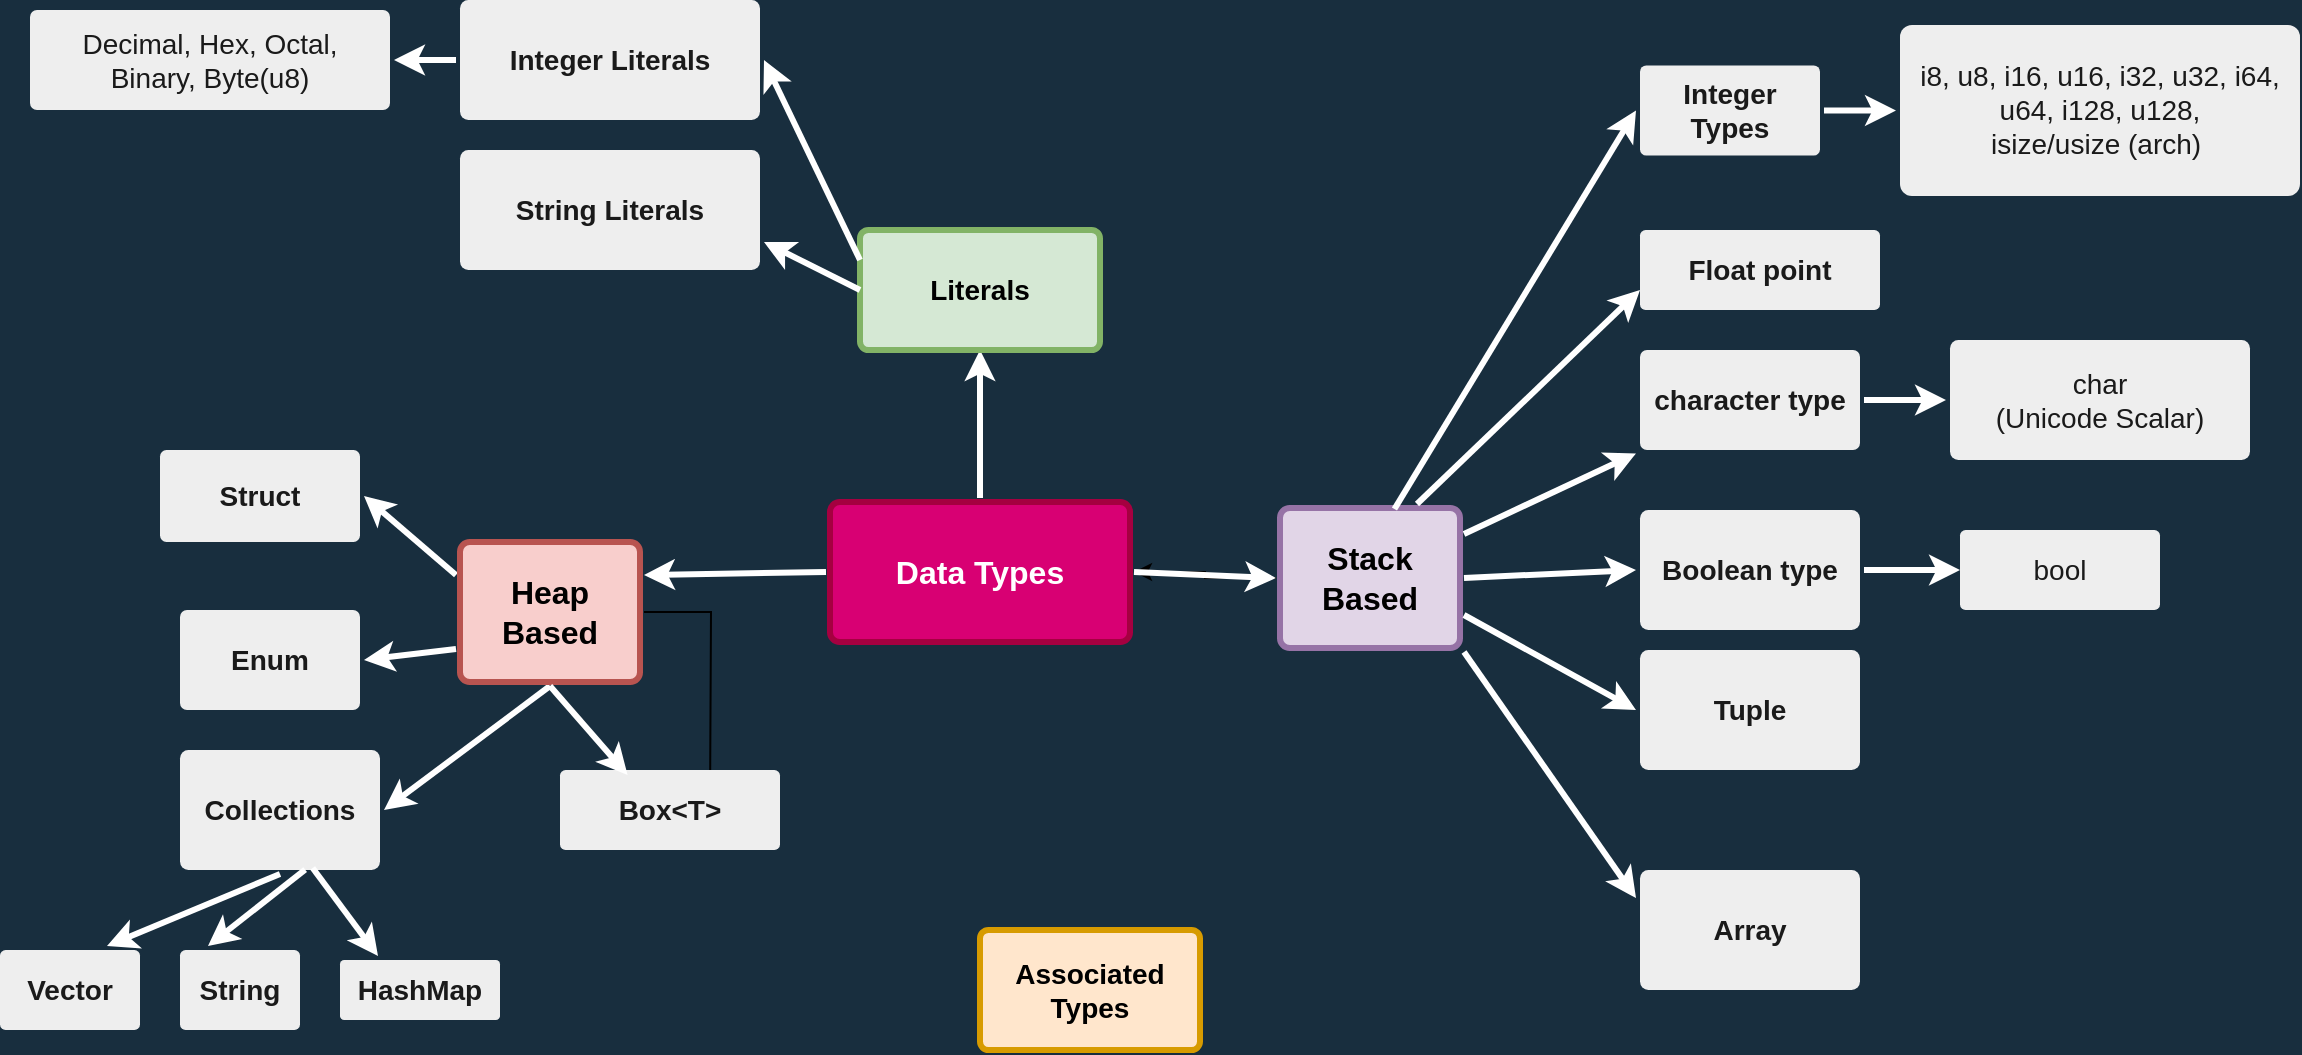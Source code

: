 <mxfile version="18.0.2" type="github" pages="3">
  <diagram id="6a731a19-8d31-9384-78a2-239565b7b9f0" name="Data Types">
    <mxGraphModel dx="2254" dy="867" grid="1" gridSize="10" guides="1" tooltips="1" connect="1" arrows="1" fold="1" page="1" pageScale="1" pageWidth="1169" pageHeight="827" background="#182E3E" math="0" shadow="0">
      <root>
        <mxCell id="0" />
        <mxCell id="1" parent="0" />
        <mxCell id="1745" value="" style="edgeStyle=none;rounded=0;jumpStyle=none;html=1;shadow=0;labelBackgroundColor=none;startArrow=none;startFill=0;endArrow=classic;endFill=1;jettySize=auto;orthogonalLoop=1;strokeColor=#FFFFFF;strokeWidth=3;fontFamily=Helvetica;fontSize=16;fontColor=#FFFFFF;spacing=5;entryX=0.5;entryY=1;entryDx=0;entryDy=0;exitX=0.5;exitY=0;exitDx=0;exitDy=0;" parent="1" source="okhfJl9OX1iFim1guN5M-1782" target="vkfFFPnfiH4pFg2F-WjV-1800" edge="1">
          <mxGeometry relative="1" as="geometry" />
        </mxCell>
        <mxCell id="1746" value="" style="edgeStyle=none;rounded=0;jumpStyle=none;html=1;shadow=0;labelBackgroundColor=none;startArrow=none;startFill=0;endArrow=classic;endFill=1;jettySize=auto;orthogonalLoop=1;strokeColor=#FFFFFF;strokeWidth=3;fontFamily=Helvetica;fontSize=16;fontColor=#FFFFFF;spacing=5;" parent="1" source="1749" target="1771" edge="1">
          <mxGeometry relative="1" as="geometry" />
        </mxCell>
        <mxCell id="1747" value="" style="edgeStyle=none;rounded=0;jumpStyle=none;html=1;shadow=0;labelBackgroundColor=none;startArrow=none;startFill=0;endArrow=classic;endFill=1;jettySize=auto;orthogonalLoop=1;strokeColor=#FFFFFF;strokeWidth=3;fontFamily=Helvetica;fontSize=16;fontColor=#FFFFFF;spacing=5;exitX=0.5;exitY=1;exitDx=0;exitDy=0;entryX=1;entryY=0.5;entryDx=0;entryDy=0;" parent="1" source="vkfFFPnfiH4pFg2F-WjV-1829" target="XyE9RWQcYdVXmviaRxbQ-1779" edge="1">
          <mxGeometry relative="1" as="geometry">
            <mxPoint x="570" y="464.5" as="targetPoint" />
          </mxGeometry>
        </mxCell>
        <mxCell id="1748" value="" style="edgeStyle=none;rounded=0;jumpStyle=none;html=1;shadow=0;labelBackgroundColor=none;startArrow=none;startFill=0;endArrow=classic;endFill=1;jettySize=auto;orthogonalLoop=1;strokeColor=#FFFFFF;strokeWidth=3;fontFamily=Helvetica;fontSize=16;fontColor=#FFFFFF;spacing=5;entryX=1;entryY=0.5;entryDx=0;entryDy=0;exitX=0;exitY=0.25;exitDx=0;exitDy=0;" parent="1" source="vkfFFPnfiH4pFg2F-WjV-1829" target="vkfFFPnfiH4pFg2F-WjV-1825" edge="1">
          <mxGeometry relative="1" as="geometry">
            <mxPoint x="460" y="396" as="sourcePoint" />
            <mxPoint x="367" y="311.5" as="targetPoint" />
          </mxGeometry>
        </mxCell>
        <mxCell id="okhfJl9OX1iFim1guN5M-1783" value="" style="edgeStyle=orthogonalEdgeStyle;rounded=0;orthogonalLoop=1;jettySize=auto;html=1;" parent="1" source="1749" target="okhfJl9OX1iFim1guN5M-1782" edge="1">
          <mxGeometry relative="1" as="geometry" />
        </mxCell>
        <mxCell id="1749" value="Stack Based" style="rounded=1;whiteSpace=wrap;html=1;shadow=0;labelBackgroundColor=none;strokeColor=#9673a6;strokeWidth=3;fillColor=#e1d5e7;fontFamily=Helvetica;fontSize=16;align=center;fontStyle=1;spacing=5;arcSize=7;perimeterSpacing=2;" parent="1" vertex="1">
          <mxGeometry x="650" y="349" width="90" height="70" as="geometry" />
        </mxCell>
        <mxCell id="1764" value="Integer Literals" style="rounded=1;whiteSpace=wrap;html=1;shadow=0;labelBackgroundColor=none;strokeColor=none;strokeWidth=3;fillColor=#EEEEEE;fontFamily=Helvetica;fontSize=14;fontColor=#1A1A1A;align=center;spacing=5;fontStyle=1;arcSize=7;perimeterSpacing=2;" parent="1" vertex="1">
          <mxGeometry x="240" y="95" width="150" height="60" as="geometry" />
        </mxCell>
        <mxCell id="1769" value="Decimal, Hex, Octal, Binary, Byte(u8)" style="rounded=1;whiteSpace=wrap;html=1;shadow=0;labelBackgroundColor=none;strokeColor=none;strokeWidth=3;fillColor=#EEEEEE;fontFamily=Helvetica;fontSize=14;fontColor=#1A1A1A;align=center;spacing=5;arcSize=7;perimeterSpacing=2;" parent="1" vertex="1">
          <mxGeometry x="25" y="100" width="180" height="50" as="geometry" />
        </mxCell>
        <mxCell id="1771" value="character type" style="rounded=1;whiteSpace=wrap;html=1;shadow=0;labelBackgroundColor=none;strokeColor=none;strokeWidth=3;fillColor=#EEEEEE;fontFamily=Helvetica;fontSize=14;fontColor=#1A1A1A;align=center;spacing=5;fontStyle=1;arcSize=7;perimeterSpacing=2;" parent="1" vertex="1">
          <mxGeometry x="830" y="270" width="110" height="50" as="geometry" />
        </mxCell>
        <mxCell id="1778" value="char&lt;br&gt;(Unicode Scalar)" style="rounded=1;whiteSpace=wrap;html=1;shadow=0;labelBackgroundColor=none;strokeColor=none;strokeWidth=3;fillColor=#EEEEEE;fontFamily=Helvetica;fontSize=14;fontColor=#1A1A1A;align=center;spacing=5;fontStyle=0;arcSize=7;perimeterSpacing=2;" parent="1" vertex="1">
          <mxGeometry x="985" y="265" width="150" height="60" as="geometry" />
        </mxCell>
        <mxCell id="1779" value="" style="edgeStyle=none;rounded=1;jumpStyle=none;html=1;shadow=0;labelBackgroundColor=none;startArrow=none;startFill=0;jettySize=auto;orthogonalLoop=1;strokeColor=#FFFFFF;strokeWidth=3;fontFamily=Helvetica;fontSize=14;fontColor=#FFFFFF;spacing=5;fontStyle=1;" parent="1" source="1771" target="1778" edge="1">
          <mxGeometry relative="1" as="geometry" />
        </mxCell>
        <mxCell id="vkfFFPnfiH4pFg2F-WjV-1800" value="Literals" style="whiteSpace=wrap;html=1;fontSize=14;fillColor=#d5e8d4;strokeColor=#82b366;rounded=1;shadow=0;labelBackgroundColor=none;strokeWidth=3;spacing=5;fontStyle=1;arcSize=7;" parent="1" vertex="1">
          <mxGeometry x="440" y="210" width="120" height="60" as="geometry" />
        </mxCell>
        <mxCell id="vkfFFPnfiH4pFg2F-WjV-1802" value="" style="edgeStyle=none;rounded=0;jumpStyle=none;html=1;shadow=0;labelBackgroundColor=none;startArrow=none;startFill=0;endArrow=classic;endFill=1;jettySize=auto;orthogonalLoop=1;strokeColor=#FFFFFF;strokeWidth=3;fontFamily=Helvetica;fontSize=14;fontColor=#FFFFFF;spacing=5;entryX=1;entryY=0.5;entryDx=0;entryDy=0;exitX=0;exitY=0.25;exitDx=0;exitDy=0;" parent="1" source="vkfFFPnfiH4pFg2F-WjV-1800" target="1764" edge="1">
          <mxGeometry relative="1" as="geometry">
            <mxPoint x="657" y="224.5" as="sourcePoint" />
            <mxPoint x="728" y="219.75" as="targetPoint" />
          </mxGeometry>
        </mxCell>
        <mxCell id="vkfFFPnfiH4pFg2F-WjV-1803" value="" style="edgeStyle=none;rounded=0;jumpStyle=none;html=1;shadow=0;labelBackgroundColor=none;startArrow=none;startFill=0;endArrow=classic;endFill=1;jettySize=auto;orthogonalLoop=1;strokeColor=#FFFFFF;strokeWidth=3;fontFamily=Helvetica;fontSize=14;fontColor=#FFFFFF;spacing=5;exitX=0.63;exitY=0.034;exitDx=0;exitDy=0;entryX=0;entryY=0.5;entryDx=0;entryDy=0;exitPerimeter=0;" parent="1" source="1749" target="vkfFFPnfiH4pFg2F-WjV-1805" edge="1">
          <mxGeometry relative="1" as="geometry">
            <mxPoint x="670" y="300" as="sourcePoint" />
            <mxPoint x="740" y="242" as="targetPoint" />
          </mxGeometry>
        </mxCell>
        <mxCell id="vkfFFPnfiH4pFg2F-WjV-1809" value="" style="rounded=0;orthogonalLoop=1;jettySize=auto;html=1;strokeWidth=3;labelBackgroundColor=#182E3E;strokeColor=#FFFFFF;fontColor=#FFFFFF;" parent="1" source="vkfFFPnfiH4pFg2F-WjV-1805" target="vkfFFPnfiH4pFg2F-WjV-1808" edge="1">
          <mxGeometry relative="1" as="geometry" />
        </mxCell>
        <mxCell id="vkfFFPnfiH4pFg2F-WjV-1805" value="Integer Types" style="rounded=1;whiteSpace=wrap;html=1;shadow=0;labelBackgroundColor=none;strokeColor=none;strokeWidth=3;fillColor=#EEEEEE;fontFamily=Helvetica;fontSize=14;fontColor=#1A1A1A;align=center;spacing=5;fontStyle=1;arcSize=7;perimeterSpacing=2;" parent="1" vertex="1">
          <mxGeometry x="830" y="127.75" width="90" height="45" as="geometry" />
        </mxCell>
        <mxCell id="vkfFFPnfiH4pFg2F-WjV-1808" value="&lt;span style=&quot;font-weight: normal;&quot;&gt;i8, u8, i16, u16, i32, u32, i64, u64, i128, u128, &lt;br&gt;isize/usize (arch)&amp;nbsp;&lt;/span&gt;" style="rounded=1;whiteSpace=wrap;html=1;shadow=0;labelBackgroundColor=none;strokeColor=none;strokeWidth=3;fillColor=#EEEEEE;fontFamily=Helvetica;fontSize=14;fontColor=#1A1A1A;align=center;spacing=5;fontStyle=1;arcSize=7;perimeterSpacing=2;" parent="1" vertex="1">
          <mxGeometry x="960" y="107.5" width="200" height="85.5" as="geometry" />
        </mxCell>
        <mxCell id="vkfFFPnfiH4pFg2F-WjV-1814" value="Boolean type" style="rounded=1;whiteSpace=wrap;html=1;shadow=0;labelBackgroundColor=none;strokeColor=none;strokeWidth=3;fillColor=#EEEEEE;fontFamily=Helvetica;fontSize=14;fontColor=#1A1A1A;align=center;spacing=5;fontStyle=1;arcSize=7;perimeterSpacing=2;" parent="1" vertex="1">
          <mxGeometry x="830" y="350" width="110" height="60" as="geometry" />
        </mxCell>
        <mxCell id="vkfFFPnfiH4pFg2F-WjV-1815" value="&lt;span style=&quot;font-weight: normal;&quot;&gt;bool&lt;/span&gt;" style="whiteSpace=wrap;html=1;fontSize=14;fillColor=#EEEEEE;strokeColor=none;fontColor=#1A1A1A;rounded=1;shadow=0;labelBackgroundColor=none;strokeWidth=3;spacing=5;fontStyle=1;arcSize=7;" parent="1" vertex="1">
          <mxGeometry x="990" y="360" width="100" height="40" as="geometry" />
        </mxCell>
        <mxCell id="vkfFFPnfiH4pFg2F-WjV-1817" value="" style="edgeStyle=none;rounded=0;jumpStyle=none;html=1;shadow=0;labelBackgroundColor=none;startArrow=none;startFill=0;endArrow=classic;endFill=1;jettySize=auto;orthogonalLoop=1;strokeColor=#FFFFFF;strokeWidth=3;fontFamily=Helvetica;fontSize=16;fontColor=#FFFFFF;spacing=5;entryX=0;entryY=0.75;entryDx=0;entryDy=0;exitX=0.75;exitY=0;exitDx=0;exitDy=0;" parent="1" source="1749" target="vkfFFPnfiH4pFg2F-WjV-1818" edge="1">
          <mxGeometry relative="1" as="geometry">
            <mxPoint x="736.667" y="378.5" as="sourcePoint" />
          </mxGeometry>
        </mxCell>
        <mxCell id="vkfFFPnfiH4pFg2F-WjV-1818" value="Float point" style="whiteSpace=wrap;html=1;fontSize=14;fillColor=#EEEEEE;strokeColor=none;fontColor=#1A1A1A;rounded=1;shadow=0;labelBackgroundColor=none;strokeWidth=3;spacing=5;fontStyle=1;arcSize=7;" parent="1" vertex="1">
          <mxGeometry x="830" y="210" width="120" height="40" as="geometry" />
        </mxCell>
        <mxCell id="vkfFFPnfiH4pFg2F-WjV-1819" value="Tuple" style="rounded=1;whiteSpace=wrap;html=1;shadow=0;labelBackgroundColor=none;strokeColor=none;strokeWidth=3;fillColor=#EEEEEE;fontFamily=Helvetica;fontSize=14;fontColor=#1A1A1A;align=center;spacing=5;fontStyle=1;arcSize=7;perimeterSpacing=2;" parent="1" vertex="1">
          <mxGeometry x="830" y="420" width="110" height="60" as="geometry" />
        </mxCell>
        <mxCell id="vkfFFPnfiH4pFg2F-WjV-1822" value="Array" style="rounded=1;whiteSpace=wrap;html=1;shadow=0;labelBackgroundColor=none;strokeColor=none;strokeWidth=3;fillColor=#EEEEEE;fontFamily=Helvetica;fontSize=14;fontColor=#1A1A1A;align=center;spacing=5;fontStyle=1;arcSize=7;perimeterSpacing=2;" parent="1" vertex="1">
          <mxGeometry x="830" y="530" width="110" height="60" as="geometry" />
        </mxCell>
        <mxCell id="vkfFFPnfiH4pFg2F-WjV-1823" value="" style="edgeStyle=none;rounded=0;jumpStyle=none;html=1;shadow=0;labelBackgroundColor=none;startArrow=none;startFill=0;endArrow=classic;endFill=1;jettySize=auto;orthogonalLoop=1;strokeColor=#FFFFFF;strokeWidth=3;fontFamily=Helvetica;fontSize=16;fontColor=#FFFFFF;spacing=5;exitX=1;exitY=1;exitDx=0;exitDy=0;entryX=0;entryY=0.25;entryDx=0;entryDy=0;" parent="1" source="1749" target="vkfFFPnfiH4pFg2F-WjV-1822" edge="1">
          <mxGeometry relative="1" as="geometry">
            <mxPoint x="720" y="601.761" as="sourcePoint" />
          </mxGeometry>
        </mxCell>
        <mxCell id="vkfFFPnfiH4pFg2F-WjV-1824" value="String" style="rounded=1;whiteSpace=wrap;html=1;shadow=0;labelBackgroundColor=none;strokeColor=none;strokeWidth=3;fillColor=#EEEEEE;fontFamily=Helvetica;fontSize=14;fontColor=#1A1A1A;align=center;spacing=5;fontStyle=1;arcSize=7;perimeterSpacing=2;" parent="1" vertex="1">
          <mxGeometry x="100" y="570" width="60" height="40" as="geometry" />
        </mxCell>
        <mxCell id="vkfFFPnfiH4pFg2F-WjV-1825" value="Struct" style="rounded=1;whiteSpace=wrap;html=1;shadow=0;labelBackgroundColor=none;strokeColor=none;strokeWidth=3;fillColor=#EEEEEE;fontFamily=Helvetica;fontSize=14;fontColor=#1A1A1A;align=center;spacing=5;fontStyle=1;arcSize=7;perimeterSpacing=2;" parent="1" vertex="1">
          <mxGeometry x="90" y="320" width="100" height="46" as="geometry" />
        </mxCell>
        <mxCell id="vkfFFPnfiH4pFg2F-WjV-1826" value="Enum" style="rounded=1;whiteSpace=wrap;html=1;shadow=0;labelBackgroundColor=none;strokeColor=none;strokeWidth=3;fillColor=#EEEEEE;fontFamily=Helvetica;fontSize=14;fontColor=#1A1A1A;align=center;spacing=5;fontStyle=1;arcSize=7;perimeterSpacing=2;" parent="1" vertex="1">
          <mxGeometry x="100" y="400" width="90" height="50" as="geometry" />
        </mxCell>
        <mxCell id="vkfFFPnfiH4pFg2F-WjV-1828" value="Vector" style="rounded=1;whiteSpace=wrap;html=1;shadow=0;labelBackgroundColor=none;strokeColor=none;strokeWidth=3;fillColor=#EEEEEE;fontFamily=Helvetica;fontSize=14;fontColor=#1A1A1A;align=center;spacing=5;fontStyle=1;arcSize=7;perimeterSpacing=2;" parent="1" vertex="1">
          <mxGeometry x="10" y="570" width="70" height="40" as="geometry" />
        </mxCell>
        <mxCell id="XyE9RWQcYdVXmviaRxbQ-1785" value="" style="edgeStyle=orthogonalEdgeStyle;rounded=0;orthogonalLoop=1;jettySize=auto;html=1;" edge="1" parent="1" source="vkfFFPnfiH4pFg2F-WjV-1829">
          <mxGeometry relative="1" as="geometry">
            <mxPoint x="365" y="500" as="targetPoint" />
          </mxGeometry>
        </mxCell>
        <mxCell id="vkfFFPnfiH4pFg2F-WjV-1829" value="Heap Based" style="rounded=1;whiteSpace=wrap;html=1;shadow=0;labelBackgroundColor=none;strokeColor=#b85450;strokeWidth=3;fillColor=#f8cecc;fontFamily=Helvetica;fontSize=16;align=center;fontStyle=1;spacing=5;arcSize=7;perimeterSpacing=2;" parent="1" vertex="1">
          <mxGeometry x="240" y="366" width="90" height="70" as="geometry" />
        </mxCell>
        <mxCell id="vkfFFPnfiH4pFg2F-WjV-1831" value="" style="edgeStyle=none;rounded=0;jumpStyle=none;html=1;shadow=0;labelBackgroundColor=none;startArrow=none;startFill=0;endArrow=classic;endFill=1;jettySize=auto;orthogonalLoop=1;strokeColor=#FFFFFF;strokeWidth=3;fontFamily=Helvetica;fontSize=16;fontColor=#FFFFFF;spacing=5;exitX=0;exitY=0.75;exitDx=0;exitDy=0;entryX=1;entryY=0.5;entryDx=0;entryDy=0;" parent="1" source="vkfFFPnfiH4pFg2F-WjV-1829" target="vkfFFPnfiH4pFg2F-WjV-1826" edge="1">
          <mxGeometry relative="1" as="geometry">
            <mxPoint x="391.5" y="358.5" as="sourcePoint" />
            <mxPoint x="262" y="396" as="targetPoint" />
          </mxGeometry>
        </mxCell>
        <mxCell id="vkfFFPnfiH4pFg2F-WjV-1832" value="" style="edgeStyle=none;rounded=0;jumpStyle=none;html=1;shadow=0;labelBackgroundColor=none;startArrow=none;startFill=0;endArrow=classic;endFill=1;jettySize=auto;orthogonalLoop=1;strokeColor=#FFFFFF;strokeWidth=3;fontFamily=Helvetica;fontSize=16;fontColor=#FFFFFF;spacing=5;entryX=0.75;entryY=0;entryDx=0;entryDy=0;exitX=0.5;exitY=1;exitDx=0;exitDy=0;" parent="1" source="XyE9RWQcYdVXmviaRxbQ-1779" target="vkfFFPnfiH4pFg2F-WjV-1828" edge="1">
          <mxGeometry relative="1" as="geometry">
            <mxPoint x="353" y="356" as="sourcePoint" />
            <mxPoint x="282" y="496" as="targetPoint" />
          </mxGeometry>
        </mxCell>
        <mxCell id="vkfFFPnfiH4pFg2F-WjV-1833" value="" style="edgeStyle=none;rounded=0;jumpStyle=none;html=1;shadow=0;labelBackgroundColor=none;startArrow=none;startFill=0;endArrow=classic;endFill=1;jettySize=auto;orthogonalLoop=1;strokeColor=#FFFFFF;strokeWidth=3;fontFamily=Helvetica;fontSize=16;fontColor=#FFFFFF;spacing=5;entryX=1;entryY=0.25;entryDx=0;entryDy=0;exitX=0;exitY=0.5;exitDx=0;exitDy=0;" parent="1" source="okhfJl9OX1iFim1guN5M-1782" target="vkfFFPnfiH4pFg2F-WjV-1829" edge="1">
          <mxGeometry relative="1" as="geometry">
            <mxPoint x="363" y="472.5" as="sourcePoint" />
            <mxPoint x="292" y="610" as="targetPoint" />
          </mxGeometry>
        </mxCell>
        <mxCell id="okhfJl9OX1iFim1guN5M-1779" value="String Literals" style="rounded=1;whiteSpace=wrap;html=1;shadow=0;labelBackgroundColor=none;strokeColor=none;strokeWidth=3;fillColor=#EEEEEE;fontFamily=Helvetica;fontSize=14;fontColor=#1A1A1A;align=center;spacing=5;fontStyle=1;arcSize=7;perimeterSpacing=2;" parent="1" vertex="1">
          <mxGeometry x="240" y="170" width="150" height="60" as="geometry" />
        </mxCell>
        <mxCell id="okhfJl9OX1iFim1guN5M-1780" value="" style="edgeStyle=none;rounded=0;jumpStyle=none;html=1;shadow=0;labelBackgroundColor=none;startArrow=none;startFill=0;endArrow=classic;endFill=1;jettySize=auto;orthogonalLoop=1;strokeColor=#FFFFFF;strokeWidth=3;fontFamily=Helvetica;fontSize=14;fontColor=#FFFFFF;spacing=5;entryX=1;entryY=0.75;entryDx=0;entryDy=0;exitX=0;exitY=0.5;exitDx=0;exitDy=0;" parent="1" source="vkfFFPnfiH4pFg2F-WjV-1800" target="okhfJl9OX1iFim1guN5M-1779" edge="1">
          <mxGeometry relative="1" as="geometry">
            <mxPoint x="470" y="254.5" as="sourcePoint" />
            <mxPoint x="427.5" y="212" as="targetPoint" />
          </mxGeometry>
        </mxCell>
        <mxCell id="okhfJl9OX1iFim1guN5M-1781" value="" style="edgeStyle=none;rounded=0;jumpStyle=none;html=1;shadow=0;labelBackgroundColor=none;startArrow=none;startFill=0;endArrow=classic;endFill=1;jettySize=auto;orthogonalLoop=1;strokeColor=#FFFFFF;strokeWidth=3;fontFamily=Helvetica;fontSize=16;fontColor=#FFFFFF;spacing=5;exitX=1;exitY=0.75;exitDx=0;exitDy=0;entryX=0;entryY=0.5;entryDx=0;entryDy=0;" parent="1" source="1749" target="vkfFFPnfiH4pFg2F-WjV-1819" edge="1">
          <mxGeometry relative="1" as="geometry">
            <mxPoint x="642.0" y="452" as="sourcePoint" />
            <mxPoint x="846.81" y="588" as="targetPoint" />
          </mxGeometry>
        </mxCell>
        <mxCell id="okhfJl9OX1iFim1guN5M-1782" value="Data Types" style="rounded=1;whiteSpace=wrap;html=1;shadow=0;labelBackgroundColor=none;strokeColor=#A50040;strokeWidth=3;fillColor=#d80073;fontFamily=Helvetica;fontSize=16;align=center;fontStyle=1;spacing=5;arcSize=7;perimeterSpacing=2;fontColor=#ffffff;" parent="1" vertex="1">
          <mxGeometry x="425" y="346" width="150" height="70" as="geometry" />
        </mxCell>
        <mxCell id="okhfJl9OX1iFim1guN5M-1785" value="" style="edgeStyle=none;rounded=0;jumpStyle=none;html=1;shadow=0;labelBackgroundColor=none;startArrow=none;startFill=0;endArrow=classic;endFill=1;jettySize=auto;orthogonalLoop=1;strokeColor=#FFFFFF;strokeWidth=3;fontFamily=Helvetica;fontSize=16;fontColor=#FFFFFF;spacing=5;exitX=1;exitY=0.5;exitDx=0;exitDy=0;entryX=0;entryY=0.5;entryDx=0;entryDy=0;" parent="1" source="1749" target="vkfFFPnfiH4pFg2F-WjV-1814" edge="1">
          <mxGeometry relative="1" as="geometry">
            <mxPoint x="642" y="452" as="sourcePoint" />
            <mxPoint x="846.81" y="588" as="targetPoint" />
          </mxGeometry>
        </mxCell>
        <mxCell id="okhfJl9OX1iFim1guN5M-1786" value="" style="edgeStyle=none;rounded=0;jumpStyle=none;html=1;shadow=0;labelBackgroundColor=none;startArrow=none;startFill=0;endArrow=classic;endFill=1;jettySize=auto;orthogonalLoop=1;strokeColor=#FFFFFF;strokeWidth=3;fontFamily=Helvetica;fontSize=16;fontColor=#FFFFFF;spacing=5;exitX=1;exitY=0.5;exitDx=0;exitDy=0;entryX=0;entryY=0.5;entryDx=0;entryDy=0;" parent="1" source="vkfFFPnfiH4pFg2F-WjV-1814" target="vkfFFPnfiH4pFg2F-WjV-1815" edge="1">
          <mxGeometry relative="1" as="geometry">
            <mxPoint x="652" y="462" as="sourcePoint" />
            <mxPoint x="856.81" y="598" as="targetPoint" />
          </mxGeometry>
        </mxCell>
        <mxCell id="okhfJl9OX1iFim1guN5M-1787" value="" style="edgeStyle=none;rounded=0;jumpStyle=none;html=1;shadow=0;labelBackgroundColor=none;startArrow=none;startFill=0;endArrow=classic;endFill=1;jettySize=auto;orthogonalLoop=1;strokeColor=#FFFFFF;strokeWidth=3;fontFamily=Helvetica;fontSize=14;fontColor=#FFFFFF;spacing=5;entryX=1;entryY=0.5;entryDx=0;entryDy=0;exitX=0;exitY=0.5;exitDx=0;exitDy=0;" parent="1" source="1764" target="1769" edge="1">
          <mxGeometry relative="1" as="geometry">
            <mxPoint x="470" y="254.5" as="sourcePoint" />
            <mxPoint x="402" y="135" as="targetPoint" />
          </mxGeometry>
        </mxCell>
        <mxCell id="okhfJl9OX1iFim1guN5M-1788" value="" style="edgeStyle=none;rounded=0;jumpStyle=none;html=1;shadow=0;labelBackgroundColor=none;startArrow=none;startFill=0;endArrow=classic;endFill=1;jettySize=auto;orthogonalLoop=1;strokeColor=#FFFFFF;strokeWidth=3;fontFamily=Helvetica;fontSize=16;fontColor=#FFFFFF;spacing=5;entryX=0;entryY=0.5;entryDx=0;entryDy=0;exitX=1;exitY=0.5;exitDx=0;exitDy=0;" parent="1" source="okhfJl9OX1iFim1guN5M-1782" target="1749" edge="1">
          <mxGeometry relative="1" as="geometry">
            <mxPoint x="500.5" y="399" as="sourcePoint" />
            <mxPoint x="402" y="496.5" as="targetPoint" />
          </mxGeometry>
        </mxCell>
        <mxCell id="XyE9RWQcYdVXmviaRxbQ-1779" value="Collections" style="rounded=1;whiteSpace=wrap;html=1;shadow=0;labelBackgroundColor=none;strokeColor=none;strokeWidth=3;fillColor=#EEEEEE;fontFamily=Helvetica;fontSize=14;fontColor=#1A1A1A;align=center;spacing=5;fontStyle=1;arcSize=7;perimeterSpacing=2;" vertex="1" parent="1">
          <mxGeometry x="100" y="470" width="100" height="60" as="geometry" />
        </mxCell>
        <mxCell id="XyE9RWQcYdVXmviaRxbQ-1780" value="" style="edgeStyle=none;rounded=0;jumpStyle=none;html=1;shadow=0;labelBackgroundColor=none;startArrow=none;startFill=0;endArrow=classic;endFill=1;jettySize=auto;orthogonalLoop=1;strokeColor=#FFFFFF;strokeWidth=3;fontFamily=Helvetica;fontSize=16;fontColor=#FFFFFF;spacing=5;entryX=0.25;entryY=0;entryDx=0;entryDy=0;exitX=0.621;exitY=0.966;exitDx=0;exitDy=0;exitPerimeter=0;" edge="1" parent="1" source="XyE9RWQcYdVXmviaRxbQ-1779" target="vkfFFPnfiH4pFg2F-WjV-1824">
          <mxGeometry relative="1" as="geometry">
            <mxPoint x="236.018" y="557.824" as="sourcePoint" />
            <mxPoint x="222" y="610" as="targetPoint" />
          </mxGeometry>
        </mxCell>
        <mxCell id="XyE9RWQcYdVXmviaRxbQ-1781" value="HashMap" style="rounded=1;whiteSpace=wrap;html=1;shadow=0;labelBackgroundColor=none;strokeColor=none;strokeWidth=3;fillColor=#EEEEEE;fontFamily=Helvetica;fontSize=14;fontColor=#1A1A1A;align=center;spacing=5;fontStyle=1;arcSize=7;perimeterSpacing=2;" vertex="1" parent="1">
          <mxGeometry x="180" y="575" width="80" height="30" as="geometry" />
        </mxCell>
        <mxCell id="XyE9RWQcYdVXmviaRxbQ-1782" value="" style="edgeStyle=none;rounded=0;jumpStyle=none;html=1;shadow=0;labelBackgroundColor=none;startArrow=none;startFill=0;endArrow=classic;endFill=1;jettySize=auto;orthogonalLoop=1;strokeColor=#FFFFFF;strokeWidth=3;fontFamily=Helvetica;fontSize=16;fontColor=#FFFFFF;spacing=5;entryX=0.25;entryY=0;entryDx=0;entryDy=0;exitX=0.657;exitY=0.953;exitDx=0;exitDy=0;exitPerimeter=0;" edge="1" parent="1" source="XyE9RWQcYdVXmviaRxbQ-1779" target="XyE9RWQcYdVXmviaRxbQ-1781">
          <mxGeometry relative="1" as="geometry">
            <mxPoint x="295" y="552" as="sourcePoint" />
            <mxPoint x="311.5" y="578" as="targetPoint" />
          </mxGeometry>
        </mxCell>
        <mxCell id="XyE9RWQcYdVXmviaRxbQ-1786" value="Box&amp;lt;T&amp;gt;" style="rounded=1;whiteSpace=wrap;html=1;shadow=0;labelBackgroundColor=none;strokeColor=none;strokeWidth=3;fillColor=#EEEEEE;fontFamily=Helvetica;fontSize=14;fontColor=#1A1A1A;align=center;spacing=5;fontStyle=1;arcSize=7;perimeterSpacing=2;" vertex="1" parent="1">
          <mxGeometry x="290" y="480" width="110" height="40" as="geometry" />
        </mxCell>
        <mxCell id="XyE9RWQcYdVXmviaRxbQ-1787" value="" style="edgeStyle=none;rounded=0;jumpStyle=none;html=1;shadow=0;labelBackgroundColor=none;startArrow=none;startFill=0;endArrow=classic;endFill=1;jettySize=auto;orthogonalLoop=1;strokeColor=#FFFFFF;strokeWidth=3;fontFamily=Helvetica;fontSize=16;fontColor=#FFFFFF;spacing=5;exitX=0.5;exitY=1;exitDx=0;exitDy=0;entryX=0.314;entryY=0.103;entryDx=0;entryDy=0;entryPerimeter=0;" edge="1" parent="1" source="vkfFFPnfiH4pFg2F-WjV-1829" target="XyE9RWQcYdVXmviaRxbQ-1786">
          <mxGeometry relative="1" as="geometry">
            <mxPoint x="570" y="464.5" as="targetPoint" />
          </mxGeometry>
        </mxCell>
        <mxCell id="XyE9RWQcYdVXmviaRxbQ-1790" value="Associated Types" style="rounded=1;whiteSpace=wrap;html=1;shadow=0;labelBackgroundColor=none;strokeColor=#d79b00;strokeWidth=3;fillColor=#ffe6cc;fontFamily=Helvetica;fontSize=14;align=center;spacing=5;fontStyle=1;arcSize=7;perimeterSpacing=2;" vertex="1" parent="1">
          <mxGeometry x="500" y="560" width="110" height="60" as="geometry" />
        </mxCell>
      </root>
    </mxGraphModel>
  </diagram>
  <diagram id="zWriRmwl4gxgYjqO4D9y" name="Traits">
    <mxGraphModel dx="2254" dy="867" grid="1" gridSize="10" guides="1" tooltips="1" connect="1" arrows="1" fold="1" page="1" pageScale="1" pageWidth="827" pageHeight="1169" math="0" shadow="0">
      <root>
        <mxCell id="0" />
        <mxCell id="1" parent="0" />
        <mxCell id="bbx9uRbmT03cmQLa5g19-3" value="defines" style="edgeStyle=orthogonalEdgeStyle;rounded=0;orthogonalLoop=1;jettySize=auto;html=1;" parent="1" source="bbx9uRbmT03cmQLa5g19-1" target="bbx9uRbmT03cmQLa5g19-2" edge="1">
          <mxGeometry relative="1" as="geometry" />
        </mxCell>
        <mxCell id="bbx9uRbmT03cmQLa5g19-25" style="edgeStyle=orthogonalEdgeStyle;rounded=0;orthogonalLoop=1;jettySize=auto;html=1;entryX=0.5;entryY=1;entryDx=0;entryDy=0;" parent="1" source="bbx9uRbmT03cmQLa5g19-1" target="bbx9uRbmT03cmQLa5g19-20" edge="1">
          <mxGeometry relative="1" as="geometry" />
        </mxCell>
        <mxCell id="bbx9uRbmT03cmQLa5g19-26" value="trait bound" style="edgeLabel;html=1;align=center;verticalAlign=middle;resizable=0;points=[];" parent="bbx9uRbmT03cmQLa5g19-25" vertex="1" connectable="0">
          <mxGeometry x="0.013" y="-1" relative="1" as="geometry">
            <mxPoint as="offset" />
          </mxGeometry>
        </mxCell>
        <mxCell id="bbx9uRbmT03cmQLa5g19-28" value="trait bound" style="edgeStyle=orthogonalEdgeStyle;rounded=0;orthogonalLoop=1;jettySize=auto;html=1;entryX=0.75;entryY=1;entryDx=0;entryDy=0;exitX=1;exitY=0.5;exitDx=0;exitDy=0;" parent="1" source="bbx9uRbmT03cmQLa5g19-1" target="bbx9uRbmT03cmQLa5g19-19" edge="1">
          <mxGeometry relative="1" as="geometry" />
        </mxCell>
        <mxCell id="bbx9uRbmT03cmQLa5g19-1" value="Trait" style="whiteSpace=wrap;html=1;gradientColor=none;perimeterSpacing=0;shadow=0;glass=0;container=0;enumerate=0;" parent="1" vertex="1">
          <mxGeometry x="380" y="210" width="120" height="60" as="geometry" />
        </mxCell>
        <mxCell id="bbx9uRbmT03cmQLa5g19-2" value="Group of Interfaces" style="whiteSpace=wrap;html=1;" parent="1" vertex="1">
          <mxGeometry x="380" y="320" width="120" height="60" as="geometry" />
        </mxCell>
        <mxCell id="bbx9uRbmT03cmQLa5g19-30" value="implements" style="edgeStyle=orthogonalEdgeStyle;rounded=0;orthogonalLoop=1;jettySize=auto;html=1;exitX=0.5;exitY=0;exitDx=0;exitDy=0;entryX=0.5;entryY=1;entryDx=0;entryDy=0;" parent="1" source="bbx9uRbmT03cmQLa5g19-16" target="bbx9uRbmT03cmQLa5g19-24" edge="1">
          <mxGeometry relative="1" as="geometry" />
        </mxCell>
        <mxCell id="bbx9uRbmT03cmQLa5g19-16" value="Blanket Implementation" style="rounded=1;whiteSpace=wrap;html=1;shadow=0;glass=0;gradientColor=none;arcSize=40;" parent="1" vertex="1">
          <mxGeometry x="50" y="380" width="120" height="60" as="geometry" />
        </mxCell>
        <mxCell id="bbx9uRbmT03cmQLa5g19-19" value="Concret Type" style="whiteSpace=wrap;html=1;gradientColor=none;perimeterSpacing=0;shadow=0;glass=0;container=0;enumerate=0;" parent="1" vertex="1">
          <mxGeometry x="570" y="120" width="120" height="60" as="geometry" />
        </mxCell>
        <mxCell id="bbx9uRbmT03cmQLa5g19-22" value="implements" style="edgeStyle=orthogonalEdgeStyle;rounded=0;orthogonalLoop=1;jettySize=auto;html=1;entryX=0.25;entryY=0;entryDx=0;entryDy=0;" parent="1" source="bbx9uRbmT03cmQLa5g19-20" target="bbx9uRbmT03cmQLa5g19-1" edge="1">
          <mxGeometry relative="1" as="geometry">
            <mxPoint x="380" y="230" as="targetPoint" />
          </mxGeometry>
        </mxCell>
        <mxCell id="bbx9uRbmT03cmQLa5g19-20" value="Generic Type" style="whiteSpace=wrap;html=1;gradientColor=none;perimeterSpacing=0;shadow=0;glass=0;container=0;enumerate=0;" parent="1" vertex="1">
          <mxGeometry x="190" y="120" width="120" height="60" as="geometry" />
        </mxCell>
        <mxCell id="bbx9uRbmT03cmQLa5g19-21" value="implements" style="edgeStyle=orthogonalEdgeStyle;rounded=0;orthogonalLoop=1;jettySize=auto;html=1;exitX=0;exitY=0.5;exitDx=0;exitDy=0;entryX=0.5;entryY=0;entryDx=0;entryDy=0;" parent="1" source="bbx9uRbmT03cmQLa5g19-19" target="bbx9uRbmT03cmQLa5g19-1" edge="1">
          <mxGeometry relative="1" as="geometry">
            <mxPoint x="450" y="280" as="sourcePoint" />
            <mxPoint x="450" y="360" as="targetPoint" />
          </mxGeometry>
        </mxCell>
        <mxCell id="bbx9uRbmT03cmQLa5g19-31" style="edgeStyle=orthogonalEdgeStyle;rounded=0;orthogonalLoop=1;jettySize=auto;html=1;exitX=0.5;exitY=0;exitDx=0;exitDy=0;entryX=0;entryY=0.5;entryDx=0;entryDy=0;" parent="1" source="bbx9uRbmT03cmQLa5g19-24" target="bbx9uRbmT03cmQLa5g19-20" edge="1">
          <mxGeometry relative="1" as="geometry" />
        </mxCell>
        <mxCell id="bbx9uRbmT03cmQLa5g19-32" value="for" style="edgeLabel;html=1;align=center;verticalAlign=middle;resizable=0;points=[];" parent="bbx9uRbmT03cmQLa5g19-31" vertex="1" connectable="0">
          <mxGeometry x="-0.232" relative="1" as="geometry">
            <mxPoint as="offset" />
          </mxGeometry>
        </mxCell>
        <mxCell id="bbx9uRbmT03cmQLa5g19-24" value="Trait" style="whiteSpace=wrap;html=1;gradientColor=none;perimeterSpacing=0;shadow=0;glass=0;container=0;enumerate=0;" parent="1" vertex="1">
          <mxGeometry x="50" y="260" width="120" height="50" as="geometry" />
        </mxCell>
        <mxCell id="bbx9uRbmT03cmQLa5g19-34" value="&lt;span style=&quot;color: rgb(157, 0, 236); font-family: &amp;quot;Source Code Pro&amp;quot;, Consolas, &amp;quot;Ubuntu Mono&amp;quot;, Menlo, &amp;quot;DejaVu Sans Mono&amp;quot;, monospace, monospace; font-size: 14px; text-align: start;&quot; class=&quot;hljs-keyword&quot;&gt;impl&lt;/span&gt;&lt;span style=&quot;font-family: &amp;quot;Source Code Pro&amp;quot;, Consolas, &amp;quot;Ubuntu Mono&amp;quot;, Menlo, &amp;quot;DejaVu Sans Mono&amp;quot;, monospace, monospace; font-size: 14px; text-align: start; background-color: rgb(246, 247, 246);&quot;&gt;&amp;lt;T: Display&amp;gt; &lt;/span&gt;&lt;span style=&quot;color: rgb(178, 30, 0); font-family: &amp;quot;Source Code Pro&amp;quot;, Consolas, &amp;quot;Ubuntu Mono&amp;quot;, Menlo, &amp;quot;DejaVu Sans Mono&amp;quot;, monospace, monospace; font-size: 14px; text-align: start;&quot; class=&quot;hljs-built_in&quot;&gt;ToString&lt;/span&gt;&lt;span style=&quot;font-family: &amp;quot;Source Code Pro&amp;quot;, Consolas, &amp;quot;Ubuntu Mono&amp;quot;, Menlo, &amp;quot;DejaVu Sans Mono&amp;quot;, monospace, monospace; font-size: 14px; text-align: start; background-color: rgb(246, 247, 246);&quot;&gt; &lt;/span&gt;&lt;span style=&quot;color: rgb(157, 0, 236); font-family: &amp;quot;Source Code Pro&amp;quot;, Consolas, &amp;quot;Ubuntu Mono&amp;quot;, Menlo, &amp;quot;DejaVu Sans Mono&amp;quot;, monospace, monospace; font-size: 14px; text-align: start;&quot; class=&quot;hljs-keyword&quot;&gt;for&lt;/span&gt;&lt;span style=&quot;font-family: &amp;quot;Source Code Pro&amp;quot;, Consolas, &amp;quot;Ubuntu Mono&amp;quot;, Menlo, &amp;quot;DejaVu Sans Mono&amp;quot;, monospace, monospace; font-size: 14px; text-align: start; background-color: rgb(246, 247, 246);&quot;&gt; T {...&lt;/span&gt;&lt;span style=&quot;font-family: &amp;quot;Source Code Pro&amp;quot;, Consolas, &amp;quot;Ubuntu Mono&amp;quot;, Menlo, &amp;quot;DejaVu Sans Mono&amp;quot;, monospace, monospace; font-size: 14px; text-align: start; background-color: rgb(246, 247, 246);&quot;&gt;}&lt;/span&gt;" style="text;html=1;align=center;verticalAlign=middle;resizable=0;points=[];autosize=1;strokeColor=none;fillColor=none;" parent="1" vertex="1">
          <mxGeometry x="10" y="440" width="300" height="20" as="geometry" />
        </mxCell>
      </root>
    </mxGraphModel>
  </diagram>
  <diagram id="vLf3_bnLToVvcBwWoTjz" name="Iterator">
    <mxGraphModel dx="2254" dy="867" grid="0" gridSize="10" guides="1" tooltips="1" connect="1" arrows="1" fold="1" page="1" pageScale="1" pageWidth="827" pageHeight="1169" math="0" shadow="0">
      <root>
        <mxCell id="0" />
        <mxCell id="1" parent="0" />
        <mxCell id="LuBTQxarzGe_Iecwm7Gf-15" value="Consuming Adaptor" style="swimlane;fontStyle=1;childLayout=stackLayout;horizontal=1;startSize=26;fillColor=#dae8fc;horizontalStack=0;resizeParent=1;resizeParentMax=0;resizeLast=0;collapsible=1;marginBottom=0;fontFamily=Helvetica;strokeColor=#6c8ebf;" vertex="1" parent="1">
          <mxGeometry x="227" y="311" width="167" height="52" as="geometry">
            <mxRectangle x="10" y="285" width="130" height="26" as="alternateBounds" />
          </mxGeometry>
        </mxCell>
        <mxCell id="LuBTQxarzGe_Iecwm7Gf-16" value="next()" style="text;strokeColor=none;fillColor=none;align=left;verticalAlign=top;spacingLeft=4;spacingRight=4;overflow=hidden;rotatable=0;points=[[0,0.5],[1,0.5]];portConstraint=eastwest;fontFamily=Helvetica;" vertex="1" parent="LuBTQxarzGe_Iecwm7Gf-15">
          <mxGeometry y="26" width="167" height="26" as="geometry" />
        </mxCell>
        <mxCell id="LuBTQxarzGe_Iecwm7Gf-20" value="Iterator Adaptor" style="swimlane;fontStyle=1;childLayout=stackLayout;horizontal=1;startSize=26;fillColor=#dae8fc;horizontalStack=0;resizeParent=1;resizeParentMax=0;resizeLast=0;collapsible=1;marginBottom=0;fontFamily=Helvetica;strokeColor=#6c8ebf;" vertex="1" parent="1">
          <mxGeometry x="450" y="311" width="140" height="104" as="geometry">
            <mxRectangle x="10" y="285" width="130" height="26" as="alternateBounds" />
          </mxGeometry>
        </mxCell>
        <mxCell id="LuBTQxarzGe_Iecwm7Gf-21" value="map()" style="text;strokeColor=none;fillColor=none;align=left;verticalAlign=top;spacingLeft=4;spacingRight=4;overflow=hidden;rotatable=0;points=[[0,0.5],[1,0.5]];portConstraint=eastwest;fontFamily=Helvetica;" vertex="1" parent="LuBTQxarzGe_Iecwm7Gf-20">
          <mxGeometry y="26" width="140" height="26" as="geometry" />
        </mxCell>
        <mxCell id="LuBTQxarzGe_Iecwm7Gf-30" value="filter()" style="text;strokeColor=none;fillColor=none;align=left;verticalAlign=top;spacingLeft=4;spacingRight=4;overflow=hidden;rotatable=0;points=[[0,0.5],[1,0.5]];portConstraint=eastwest;fontFamily=Helvetica;" vertex="1" parent="LuBTQxarzGe_Iecwm7Gf-20">
          <mxGeometry y="52" width="140" height="26" as="geometry" />
        </mxCell>
        <mxCell id="LuBTQxarzGe_Iecwm7Gf-31" value="zip()" style="text;strokeColor=none;fillColor=none;align=left;verticalAlign=top;spacingLeft=4;spacingRight=4;overflow=hidden;rotatable=0;points=[[0,0.5],[1,0.5]];portConstraint=eastwest;fontFamily=Helvetica;" vertex="1" parent="LuBTQxarzGe_Iecwm7Gf-20">
          <mxGeometry y="78" width="140" height="26" as="geometry" />
        </mxCell>
        <mxCell id="LuBTQxarzGe_Iecwm7Gf-36" style="edgeStyle=orthogonalEdgeStyle;rounded=0;orthogonalLoop=1;jettySize=auto;html=1;exitX=0.25;exitY=0;exitDx=0;exitDy=0;fontFamily=Helvetica;" edge="1" parent="1" source="LuBTQxarzGe_Iecwm7Gf-32" target="LuBTQxarzGe_Iecwm7Gf-15">
          <mxGeometry relative="1" as="geometry" />
        </mxCell>
        <mxCell id="LuBTQxarzGe_Iecwm7Gf-37" style="edgeStyle=orthogonalEdgeStyle;rounded=0;orthogonalLoop=1;jettySize=auto;html=1;exitX=0.5;exitY=0;exitDx=0;exitDy=0;fontFamily=Helvetica;" edge="1" parent="1" source="LuBTQxarzGe_Iecwm7Gf-32" target="LuBTQxarzGe_Iecwm7Gf-20">
          <mxGeometry relative="1" as="geometry" />
        </mxCell>
        <mxCell id="zR5Iy5bWzy1xkqtNAsdE-3" value="" style="edgeStyle=orthogonalEdgeStyle;rounded=0;orthogonalLoop=1;jettySize=auto;html=1;fontFamily=Helvetica;" edge="1" parent="1" source="LuBTQxarzGe_Iecwm7Gf-32" target="zR5Iy5bWzy1xkqtNAsdE-2">
          <mxGeometry relative="1" as="geometry" />
        </mxCell>
        <mxCell id="LuBTQxarzGe_Iecwm7Gf-32" value="Iterator" style="swimlane;fontStyle=1;childLayout=stackLayout;horizontal=1;startSize=26;fillColor=#dae8fc;horizontalStack=0;resizeParent=1;resizeParentMax=0;resizeLast=0;collapsible=1;marginBottom=0;fontFamily=Helvetica;strokeColor=#6c8ebf;" vertex="1" parent="1">
          <mxGeometry x="348" y="472" width="140" height="104" as="geometry">
            <mxRectangle x="10" y="285" width="130" height="26" as="alternateBounds" />
          </mxGeometry>
        </mxCell>
        <mxCell id="LuBTQxarzGe_Iecwm7Gf-33" value="iter()" style="text;strokeColor=none;fillColor=none;align=left;verticalAlign=top;spacingLeft=4;spacingRight=4;overflow=hidden;rotatable=0;points=[[0,0.5],[1,0.5]];portConstraint=eastwest;fontFamily=Helvetica;" vertex="1" parent="LuBTQxarzGe_Iecwm7Gf-32">
          <mxGeometry y="26" width="140" height="26" as="geometry" />
        </mxCell>
        <mxCell id="LuBTQxarzGe_Iecwm7Gf-34" value="into_iter()" style="text;strokeColor=none;fillColor=none;align=left;verticalAlign=top;spacingLeft=4;spacingRight=4;overflow=hidden;rotatable=0;points=[[0,0.5],[1,0.5]];portConstraint=eastwest;fontFamily=Helvetica;" vertex="1" parent="LuBTQxarzGe_Iecwm7Gf-32">
          <mxGeometry y="52" width="140" height="26" as="geometry" />
        </mxCell>
        <mxCell id="LuBTQxarzGe_Iecwm7Gf-35" value="iter_mut()" style="text;strokeColor=none;fillColor=none;align=left;verticalAlign=top;spacingLeft=4;spacingRight=4;overflow=hidden;rotatable=0;points=[[0,0.5],[1,0.5]];portConstraint=eastwest;fontFamily=Helvetica;" vertex="1" parent="LuBTQxarzGe_Iecwm7Gf-32">
          <mxGeometry y="78" width="140" height="26" as="geometry" />
        </mxCell>
        <mxCell id="zR5Iy5bWzy1xkqtNAsdE-2" value="Associated Type" style="shape=process;whiteSpace=wrap;html=1;backgroundOutline=1;fillColor=#dae8fc;strokeColor=#6c8ebf;fontStyle=1;startSize=26;" vertex="1" parent="1">
          <mxGeometry x="578" y="494" width="120" height="60" as="geometry" />
        </mxCell>
      </root>
    </mxGraphModel>
  </diagram>
</mxfile>
